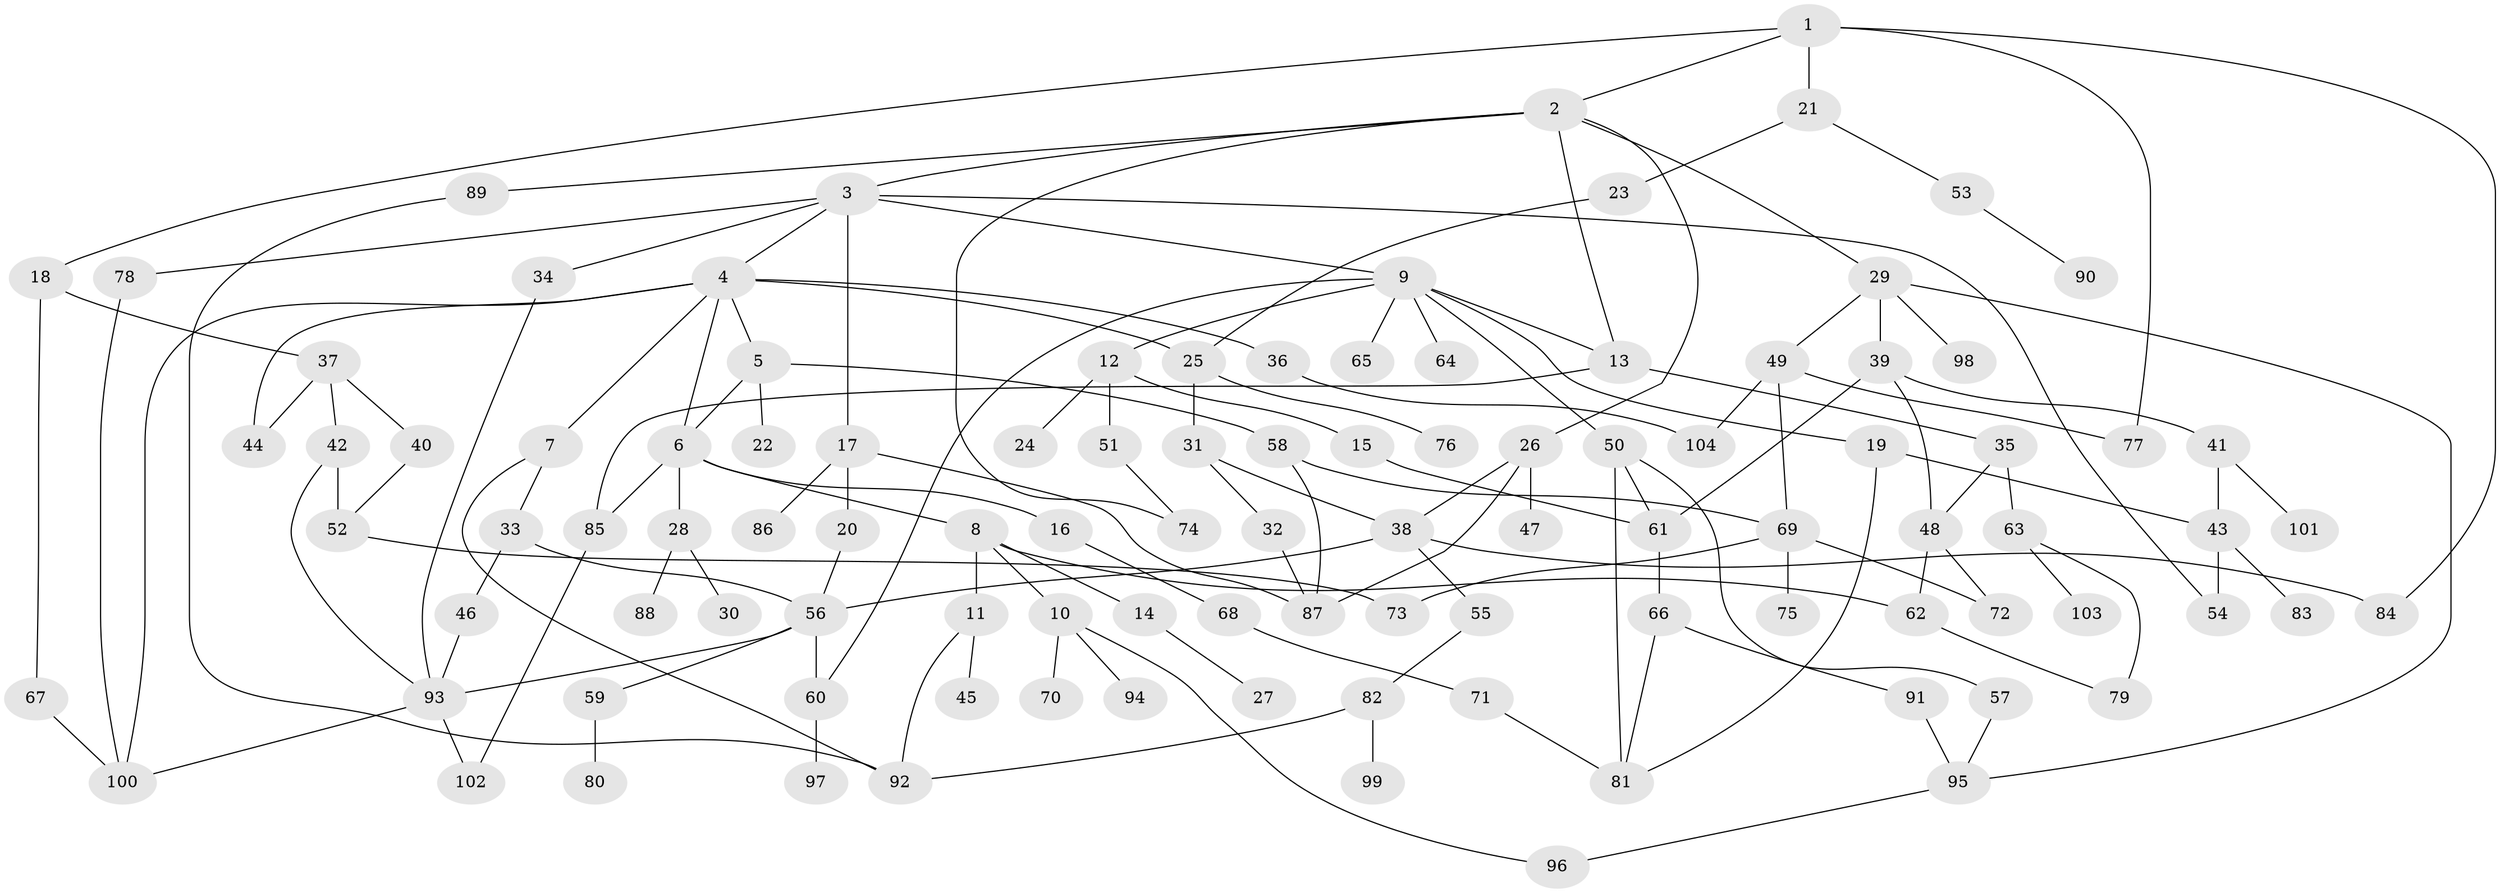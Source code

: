 // coarse degree distribution, {1: 0.3870967741935484, 3: 0.06451612903225806, 2: 0.25806451612903225, 7: 0.06451612903225806, 8: 0.06451612903225806, 4: 0.06451612903225806, 6: 0.03225806451612903, 9: 0.03225806451612903, 5: 0.03225806451612903}
// Generated by graph-tools (version 1.1) at 2025/45/03/04/25 21:45:12]
// undirected, 104 vertices, 146 edges
graph export_dot {
graph [start="1"]
  node [color=gray90,style=filled];
  1;
  2;
  3;
  4;
  5;
  6;
  7;
  8;
  9;
  10;
  11;
  12;
  13;
  14;
  15;
  16;
  17;
  18;
  19;
  20;
  21;
  22;
  23;
  24;
  25;
  26;
  27;
  28;
  29;
  30;
  31;
  32;
  33;
  34;
  35;
  36;
  37;
  38;
  39;
  40;
  41;
  42;
  43;
  44;
  45;
  46;
  47;
  48;
  49;
  50;
  51;
  52;
  53;
  54;
  55;
  56;
  57;
  58;
  59;
  60;
  61;
  62;
  63;
  64;
  65;
  66;
  67;
  68;
  69;
  70;
  71;
  72;
  73;
  74;
  75;
  76;
  77;
  78;
  79;
  80;
  81;
  82;
  83;
  84;
  85;
  86;
  87;
  88;
  89;
  90;
  91;
  92;
  93;
  94;
  95;
  96;
  97;
  98;
  99;
  100;
  101;
  102;
  103;
  104;
  1 -- 2;
  1 -- 18;
  1 -- 21;
  1 -- 84;
  1 -- 77;
  2 -- 3;
  2 -- 26;
  2 -- 29;
  2 -- 89;
  2 -- 13;
  2 -- 74;
  3 -- 4;
  3 -- 9;
  3 -- 17;
  3 -- 34;
  3 -- 78;
  3 -- 54;
  4 -- 5;
  4 -- 7;
  4 -- 36;
  4 -- 44;
  4 -- 6;
  4 -- 25;
  4 -- 100;
  5 -- 6;
  5 -- 22;
  5 -- 58;
  6 -- 8;
  6 -- 16;
  6 -- 28;
  6 -- 85;
  7 -- 33;
  7 -- 92;
  8 -- 10;
  8 -- 11;
  8 -- 14;
  8 -- 62;
  9 -- 12;
  9 -- 13;
  9 -- 19;
  9 -- 50;
  9 -- 64;
  9 -- 65;
  9 -- 60;
  10 -- 70;
  10 -- 94;
  10 -- 96;
  11 -- 45;
  11 -- 92;
  12 -- 15;
  12 -- 24;
  12 -- 51;
  13 -- 35;
  13 -- 85;
  14 -- 27;
  15 -- 61;
  16 -- 68;
  17 -- 20;
  17 -- 86;
  17 -- 87;
  18 -- 37;
  18 -- 67;
  19 -- 81;
  19 -- 43;
  20 -- 56;
  21 -- 23;
  21 -- 53;
  23 -- 25;
  25 -- 31;
  25 -- 76;
  26 -- 47;
  26 -- 38;
  26 -- 87;
  28 -- 30;
  28 -- 88;
  29 -- 39;
  29 -- 49;
  29 -- 95;
  29 -- 98;
  31 -- 32;
  31 -- 38;
  32 -- 87;
  33 -- 46;
  33 -- 56;
  34 -- 93;
  35 -- 63;
  35 -- 48;
  36 -- 104;
  37 -- 40;
  37 -- 42;
  37 -- 44;
  38 -- 55;
  38 -- 84;
  38 -- 56;
  39 -- 41;
  39 -- 48;
  39 -- 61;
  40 -- 52;
  41 -- 43;
  41 -- 101;
  42 -- 52;
  42 -- 93;
  43 -- 54;
  43 -- 83;
  46 -- 93;
  48 -- 62;
  48 -- 72;
  49 -- 69;
  49 -- 77;
  49 -- 104;
  50 -- 57;
  50 -- 61;
  50 -- 81;
  51 -- 74;
  52 -- 73;
  53 -- 90;
  55 -- 82;
  56 -- 59;
  56 -- 60;
  56 -- 93;
  57 -- 95;
  58 -- 69;
  58 -- 87;
  59 -- 80;
  60 -- 97;
  61 -- 66;
  62 -- 79;
  63 -- 103;
  63 -- 79;
  66 -- 81;
  66 -- 91;
  67 -- 100;
  68 -- 71;
  69 -- 72;
  69 -- 73;
  69 -- 75;
  71 -- 81;
  78 -- 100;
  82 -- 92;
  82 -- 99;
  85 -- 102;
  89 -- 92;
  91 -- 95;
  93 -- 100;
  93 -- 102;
  95 -- 96;
}
